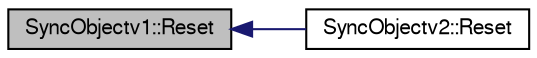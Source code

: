 digraph "SyncObjectv1::Reset"
{
  bgcolor="transparent";
  edge [fontname="FreeSans",fontsize="10",labelfontname="FreeSans",labelfontsize="10"];
  node [fontname="FreeSans",fontsize="10",shape=record];
  rankdir="LR";
  Node1 [label="SyncObjectv1::Reset",height=0.2,width=0.4,color="black", fillcolor="grey75", style="filled" fontcolor="black"];
  Node1 -> Node2 [dir="back",color="midnightblue",fontsize="10",style="solid",fontname="FreeSans"];
  Node2 [label="SyncObjectv2::Reset",height=0.2,width=0.4,color="black",URL="$df/da3/classSyncObjectv2.html#a0a7a1b51c48b8ceea5471ac3d3abec9f",tooltip="Clear Event. "];
}
